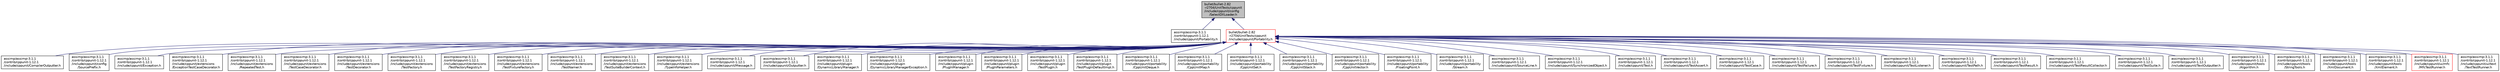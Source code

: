 digraph "bullet/bullet-2.82-r2704/UnitTests/cppunit/include/cppunit/config/SelectDllLoader.h"
{
  edge [fontname="Helvetica",fontsize="10",labelfontname="Helvetica",labelfontsize="10"];
  node [fontname="Helvetica",fontsize="10",shape=record];
  Node1 [label="bullet/bullet-2.82\l-r2704/UnitTests/cppunit\l/include/cppunit/config\l/SelectDllLoader.h",height=0.2,width=0.4,color="black", fillcolor="grey75", style="filled", fontcolor="black"];
  Node1 -> Node2 [dir="back",color="midnightblue",fontsize="10",style="solid",fontname="Helvetica"];
  Node2 [label="assimp/assimp-3.1.1\l/contrib/cppunit-1.12.1\l/include/cppunit/Portability.h",height=0.2,width=0.4,color="black", fillcolor="white", style="filled",URL="$assimp_2assimp-3_81_81_2contrib_2cppunit-1_812_81_2include_2cppunit_2_portability_8h_source.html"];
  Node1 -> Node3 [dir="back",color="midnightblue",fontsize="10",style="solid",fontname="Helvetica"];
  Node3 [label="bullet/bullet-2.82\l-r2704/UnitTests/cppunit\l/include/cppunit/Portability.h",height=0.2,width=0.4,color="red", fillcolor="white", style="filled",URL="$bullet_2bullet-2_882-r2704_2_unit_tests_2cppunit_2include_2cppunit_2_portability_8h_source.html"];
  Node3 -> Node4 [dir="back",color="midnightblue",fontsize="10",style="solid",fontname="Helvetica"];
  Node4 [label="assimp/assimp-3.1.1\l/contrib/cppunit-1.12.1\l/include/cppunit/CompilerOutputter.h",height=0.2,width=0.4,color="black", fillcolor="white", style="filled",URL="$assimp_2assimp-3_81_81_2contrib_2cppunit-1_812_81_2include_2cppunit_2_compiler_outputter_8h_source.html"];
  Node3 -> Node5 [dir="back",color="midnightblue",fontsize="10",style="solid",fontname="Helvetica"];
  Node5 [label="assimp/assimp-3.1.1\l/contrib/cppunit-1.12.1\l/include/cppunit/config\l/SourcePrefix.h",height=0.2,width=0.4,color="black", fillcolor="white", style="filled",URL="$assimp_2assimp-3_81_81_2contrib_2cppunit-1_812_81_2include_2cppunit_2config_2_source_prefix_8h_source.html"];
  Node3 -> Node6 [dir="back",color="midnightblue",fontsize="10",style="solid",fontname="Helvetica"];
  Node6 [label="assimp/assimp-3.1.1\l/contrib/cppunit-1.12.1\l/include/cppunit/Exception.h",height=0.2,width=0.4,color="black", fillcolor="white", style="filled",URL="$assimp_2assimp-3_81_81_2contrib_2cppunit-1_812_81_2include_2cppunit_2_exception_8h_source.html"];
  Node3 -> Node7 [dir="back",color="midnightblue",fontsize="10",style="solid",fontname="Helvetica"];
  Node7 [label="assimp/assimp-3.1.1\l/contrib/cppunit-1.12.1\l/include/cppunit/extensions\l/ExceptionTestCaseDecorator.h",height=0.2,width=0.4,color="black", fillcolor="white", style="filled",URL="$assimp_2assimp-3_81_81_2contrib_2cppunit-1_812_81_2include_2cppunit_2extensions_2_exception_test_case_decorator_8h_source.html"];
  Node3 -> Node8 [dir="back",color="midnightblue",fontsize="10",style="solid",fontname="Helvetica"];
  Node8 [label="assimp/assimp-3.1.1\l/contrib/cppunit-1.12.1\l/include/cppunit/extensions\l/RepeatedTest.h",height=0.2,width=0.4,color="black", fillcolor="white", style="filled",URL="$assimp_2assimp-3_81_81_2contrib_2cppunit-1_812_81_2include_2cppunit_2extensions_2_repeated_test_8h_source.html"];
  Node3 -> Node9 [dir="back",color="midnightblue",fontsize="10",style="solid",fontname="Helvetica"];
  Node9 [label="assimp/assimp-3.1.1\l/contrib/cppunit-1.12.1\l/include/cppunit/extensions\l/TestCaseDecorator.h",height=0.2,width=0.4,color="black", fillcolor="white", style="filled",URL="$assimp_2assimp-3_81_81_2contrib_2cppunit-1_812_81_2include_2cppunit_2extensions_2_test_case_decorator_8h_source.html"];
  Node3 -> Node10 [dir="back",color="midnightblue",fontsize="10",style="solid",fontname="Helvetica"];
  Node10 [label="assimp/assimp-3.1.1\l/contrib/cppunit-1.12.1\l/include/cppunit/extensions\l/TestDecorator.h",height=0.2,width=0.4,color="black", fillcolor="white", style="filled",URL="$assimp_2assimp-3_81_81_2contrib_2cppunit-1_812_81_2include_2cppunit_2extensions_2_test_decorator_8h_source.html"];
  Node3 -> Node11 [dir="back",color="midnightblue",fontsize="10",style="solid",fontname="Helvetica"];
  Node11 [label="assimp/assimp-3.1.1\l/contrib/cppunit-1.12.1\l/include/cppunit/extensions\l/TestFactory.h",height=0.2,width=0.4,color="black", fillcolor="white", style="filled",URL="$assimp_2assimp-3_81_81_2contrib_2cppunit-1_812_81_2include_2cppunit_2extensions_2_test_factory_8h_source.html"];
  Node3 -> Node12 [dir="back",color="midnightblue",fontsize="10",style="solid",fontname="Helvetica"];
  Node12 [label="assimp/assimp-3.1.1\l/contrib/cppunit-1.12.1\l/include/cppunit/extensions\l/TestFactoryRegistry.h",height=0.2,width=0.4,color="black", fillcolor="white", style="filled",URL="$assimp_2assimp-3_81_81_2contrib_2cppunit-1_812_81_2include_2cppunit_2extensions_2_test_factory_registry_8h_source.html"];
  Node3 -> Node13 [dir="back",color="midnightblue",fontsize="10",style="solid",fontname="Helvetica"];
  Node13 [label="assimp/assimp-3.1.1\l/contrib/cppunit-1.12.1\l/include/cppunit/extensions\l/TestFixtureFactory.h",height=0.2,width=0.4,color="black", fillcolor="white", style="filled",URL="$assimp_2assimp-3_81_81_2contrib_2cppunit-1_812_81_2include_2cppunit_2extensions_2_test_fixture_factory_8h_source.html"];
  Node3 -> Node14 [dir="back",color="midnightblue",fontsize="10",style="solid",fontname="Helvetica"];
  Node14 [label="assimp/assimp-3.1.1\l/contrib/cppunit-1.12.1\l/include/cppunit/extensions\l/TestNamer.h",height=0.2,width=0.4,color="black", fillcolor="white", style="filled",URL="$assimp_2assimp-3_81_81_2contrib_2cppunit-1_812_81_2include_2cppunit_2extensions_2_test_namer_8h_source.html"];
  Node3 -> Node15 [dir="back",color="midnightblue",fontsize="10",style="solid",fontname="Helvetica"];
  Node15 [label="assimp/assimp-3.1.1\l/contrib/cppunit-1.12.1\l/include/cppunit/extensions\l/TestSuiteBuilderContext.h",height=0.2,width=0.4,color="black", fillcolor="white", style="filled",URL="$assimp_2assimp-3_81_81_2contrib_2cppunit-1_812_81_2include_2cppunit_2extensions_2_test_suite_builder_context_8h_source.html"];
  Node3 -> Node16 [dir="back",color="midnightblue",fontsize="10",style="solid",fontname="Helvetica"];
  Node16 [label="assimp/assimp-3.1.1\l/contrib/cppunit-1.12.1\l/include/cppunit/extensions\l/TypeInfoHelper.h",height=0.2,width=0.4,color="black", fillcolor="white", style="filled",URL="$assimp_2assimp-3_81_81_2contrib_2cppunit-1_812_81_2include_2cppunit_2extensions_2_type_info_helper_8h_source.html"];
  Node3 -> Node17 [dir="back",color="midnightblue",fontsize="10",style="solid",fontname="Helvetica"];
  Node17 [label="assimp/assimp-3.1.1\l/contrib/cppunit-1.12.1\l/include/cppunit/Message.h",height=0.2,width=0.4,color="black", fillcolor="white", style="filled",URL="$assimp_2assimp-3_81_81_2contrib_2cppunit-1_812_81_2include_2cppunit_2_message_8h_source.html"];
  Node3 -> Node18 [dir="back",color="midnightblue",fontsize="10",style="solid",fontname="Helvetica"];
  Node18 [label="assimp/assimp-3.1.1\l/contrib/cppunit-1.12.1\l/include/cppunit/Outputter.h",height=0.2,width=0.4,color="black", fillcolor="white", style="filled",URL="$assimp_2assimp-3_81_81_2contrib_2cppunit-1_812_81_2include_2cppunit_2_outputter_8h_source.html"];
  Node3 -> Node19 [dir="back",color="midnightblue",fontsize="10",style="solid",fontname="Helvetica"];
  Node19 [label="assimp/assimp-3.1.1\l/contrib/cppunit-1.12.1\l/include/cppunit/plugin\l/DynamicLibraryManager.h",height=0.2,width=0.4,color="black", fillcolor="white", style="filled",URL="$assimp_2assimp-3_81_81_2contrib_2cppunit-1_812_81_2include_2cppunit_2plugin_2_dynamic_library_manager_8h_source.html"];
  Node3 -> Node20 [dir="back",color="midnightblue",fontsize="10",style="solid",fontname="Helvetica"];
  Node20 [label="assimp/assimp-3.1.1\l/contrib/cppunit-1.12.1\l/include/cppunit/plugin\l/DynamicLibraryManagerException.h",height=0.2,width=0.4,color="black", fillcolor="white", style="filled",URL="$assimp_2assimp-3_81_81_2contrib_2cppunit-1_812_81_2include_2cppunit_2plugin_2_dynamic_library_manager_exception_8h_source.html"];
  Node3 -> Node21 [dir="back",color="midnightblue",fontsize="10",style="solid",fontname="Helvetica"];
  Node21 [label="assimp/assimp-3.1.1\l/contrib/cppunit-1.12.1\l/include/cppunit/plugin\l/PlugInManager.h",height=0.2,width=0.4,color="black", fillcolor="white", style="filled",URL="$assimp_2assimp-3_81_81_2contrib_2cppunit-1_812_81_2include_2cppunit_2plugin_2_plug_in_manager_8h_source.html"];
  Node3 -> Node22 [dir="back",color="midnightblue",fontsize="10",style="solid",fontname="Helvetica"];
  Node22 [label="assimp/assimp-3.1.1\l/contrib/cppunit-1.12.1\l/include/cppunit/plugin\l/PlugInParameters.h",height=0.2,width=0.4,color="black", fillcolor="white", style="filled",URL="$assimp_2assimp-3_81_81_2contrib_2cppunit-1_812_81_2include_2cppunit_2plugin_2_plug_in_parameters_8h_source.html"];
  Node3 -> Node23 [dir="back",color="midnightblue",fontsize="10",style="solid",fontname="Helvetica"];
  Node23 [label="assimp/assimp-3.1.1\l/contrib/cppunit-1.12.1\l/include/cppunit/plugin\l/TestPlugIn.h",height=0.2,width=0.4,color="black", fillcolor="white", style="filled",URL="$assimp_2assimp-3_81_81_2contrib_2cppunit-1_812_81_2include_2cppunit_2plugin_2_test_plug_in_8h.html"];
  Node3 -> Node24 [dir="back",color="midnightblue",fontsize="10",style="solid",fontname="Helvetica"];
  Node24 [label="assimp/assimp-3.1.1\l/contrib/cppunit-1.12.1\l/include/cppunit/plugin\l/TestPlugInDefaultImpl.h",height=0.2,width=0.4,color="black", fillcolor="white", style="filled",URL="$assimp_2assimp-3_81_81_2contrib_2cppunit-1_812_81_2include_2cppunit_2plugin_2_test_plug_in_default_impl_8h_source.html"];
  Node3 -> Node25 [dir="back",color="midnightblue",fontsize="10",style="solid",fontname="Helvetica"];
  Node25 [label="assimp/assimp-3.1.1\l/contrib/cppunit-1.12.1\l/include/cppunit/portability\l/CppUnitDeque.h",height=0.2,width=0.4,color="black", fillcolor="white", style="filled",URL="$assimp_2assimp-3_81_81_2contrib_2cppunit-1_812_81_2include_2cppunit_2portability_2_cpp_unit_deque_8h_source.html"];
  Node3 -> Node26 [dir="back",color="midnightblue",fontsize="10",style="solid",fontname="Helvetica"];
  Node26 [label="assimp/assimp-3.1.1\l/contrib/cppunit-1.12.1\l/include/cppunit/portability\l/CppUnitMap.h",height=0.2,width=0.4,color="black", fillcolor="white", style="filled",URL="$assimp_2assimp-3_81_81_2contrib_2cppunit-1_812_81_2include_2cppunit_2portability_2_cpp_unit_map_8h_source.html"];
  Node3 -> Node27 [dir="back",color="midnightblue",fontsize="10",style="solid",fontname="Helvetica"];
  Node27 [label="assimp/assimp-3.1.1\l/contrib/cppunit-1.12.1\l/include/cppunit/portability\l/CppUnitSet.h",height=0.2,width=0.4,color="black", fillcolor="white", style="filled",URL="$assimp_2assimp-3_81_81_2contrib_2cppunit-1_812_81_2include_2cppunit_2portability_2_cpp_unit_set_8h_source.html"];
  Node3 -> Node28 [dir="back",color="midnightblue",fontsize="10",style="solid",fontname="Helvetica"];
  Node28 [label="assimp/assimp-3.1.1\l/contrib/cppunit-1.12.1\l/include/cppunit/portability\l/CppUnitStack.h",height=0.2,width=0.4,color="black", fillcolor="white", style="filled",URL="$assimp_2assimp-3_81_81_2contrib_2cppunit-1_812_81_2include_2cppunit_2portability_2_cpp_unit_stack_8h_source.html"];
  Node3 -> Node29 [dir="back",color="midnightblue",fontsize="10",style="solid",fontname="Helvetica"];
  Node29 [label="assimp/assimp-3.1.1\l/contrib/cppunit-1.12.1\l/include/cppunit/portability\l/CppUnitVector.h",height=0.2,width=0.4,color="black", fillcolor="white", style="filled",URL="$assimp_2assimp-3_81_81_2contrib_2cppunit-1_812_81_2include_2cppunit_2portability_2_cpp_unit_vector_8h_source.html"];
  Node3 -> Node30 [dir="back",color="midnightblue",fontsize="10",style="solid",fontname="Helvetica"];
  Node30 [label="assimp/assimp-3.1.1\l/contrib/cppunit-1.12.1\l/include/cppunit/portability\l/FloatingPoint.h",height=0.2,width=0.4,color="black", fillcolor="white", style="filled",URL="$assimp_2assimp-3_81_81_2contrib_2cppunit-1_812_81_2include_2cppunit_2portability_2_floating_point_8h_source.html"];
  Node3 -> Node31 [dir="back",color="midnightblue",fontsize="10",style="solid",fontname="Helvetica"];
  Node31 [label="assimp/assimp-3.1.1\l/contrib/cppunit-1.12.1\l/include/cppunit/portability\l/Stream.h",height=0.2,width=0.4,color="black", fillcolor="white", style="filled",URL="$assimp_2assimp-3_81_81_2contrib_2cppunit-1_812_81_2include_2cppunit_2portability_2_stream_8h_source.html"];
  Node3 -> Node32 [dir="back",color="midnightblue",fontsize="10",style="solid",fontname="Helvetica"];
  Node32 [label="assimp/assimp-3.1.1\l/contrib/cppunit-1.12.1\l/include/cppunit/SourceLine.h",height=0.2,width=0.4,color="black", fillcolor="white", style="filled",URL="$assimp_2assimp-3_81_81_2contrib_2cppunit-1_812_81_2include_2cppunit_2_source_line_8h_source.html"];
  Node3 -> Node33 [dir="back",color="midnightblue",fontsize="10",style="solid",fontname="Helvetica"];
  Node33 [label="assimp/assimp-3.1.1\l/contrib/cppunit-1.12.1\l/include/cppunit/SynchronizedObject.h",height=0.2,width=0.4,color="black", fillcolor="white", style="filled",URL="$assimp_2assimp-3_81_81_2contrib_2cppunit-1_812_81_2include_2cppunit_2_synchronized_object_8h_source.html"];
  Node3 -> Node34 [dir="back",color="midnightblue",fontsize="10",style="solid",fontname="Helvetica"];
  Node34 [label="assimp/assimp-3.1.1\l/contrib/cppunit-1.12.1\l/include/cppunit/Test.h",height=0.2,width=0.4,color="black", fillcolor="white", style="filled",URL="$assimp_2assimp-3_81_81_2contrib_2cppunit-1_812_81_2include_2cppunit_2_test_8h_source.html"];
  Node3 -> Node35 [dir="back",color="midnightblue",fontsize="10",style="solid",fontname="Helvetica"];
  Node35 [label="assimp/assimp-3.1.1\l/contrib/cppunit-1.12.1\l/include/cppunit/TestAssert.h",height=0.2,width=0.4,color="black", fillcolor="white", style="filled",URL="$assimp_2assimp-3_81_81_2contrib_2cppunit-1_812_81_2include_2cppunit_2_test_assert_8h_source.html"];
  Node3 -> Node36 [dir="back",color="midnightblue",fontsize="10",style="solid",fontname="Helvetica"];
  Node36 [label="assimp/assimp-3.1.1\l/contrib/cppunit-1.12.1\l/include/cppunit/TestCase.h",height=0.2,width=0.4,color="black", fillcolor="white", style="filled",URL="$assimp_2assimp-3_81_81_2contrib_2cppunit-1_812_81_2include_2cppunit_2_test_case_8h_source.html"];
  Node3 -> Node37 [dir="back",color="midnightblue",fontsize="10",style="solid",fontname="Helvetica"];
  Node37 [label="assimp/assimp-3.1.1\l/contrib/cppunit-1.12.1\l/include/cppunit/TestFailure.h",height=0.2,width=0.4,color="black", fillcolor="white", style="filled",URL="$assimp_2assimp-3_81_81_2contrib_2cppunit-1_812_81_2include_2cppunit_2_test_failure_8h_source.html"];
  Node3 -> Node38 [dir="back",color="midnightblue",fontsize="10",style="solid",fontname="Helvetica"];
  Node38 [label="assimp/assimp-3.1.1\l/contrib/cppunit-1.12.1\l/include/cppunit/TestFixture.h",height=0.2,width=0.4,color="black", fillcolor="white", style="filled",URL="$assimp_2assimp-3_81_81_2contrib_2cppunit-1_812_81_2include_2cppunit_2_test_fixture_8h_source.html"];
  Node3 -> Node39 [dir="back",color="midnightblue",fontsize="10",style="solid",fontname="Helvetica"];
  Node39 [label="assimp/assimp-3.1.1\l/contrib/cppunit-1.12.1\l/include/cppunit/TestListener.h",height=0.2,width=0.4,color="black", fillcolor="white", style="filled",URL="$assimp_2assimp-3_81_81_2contrib_2cppunit-1_812_81_2include_2cppunit_2_test_listener_8h_source.html"];
  Node3 -> Node40 [dir="back",color="midnightblue",fontsize="10",style="solid",fontname="Helvetica"];
  Node40 [label="assimp/assimp-3.1.1\l/contrib/cppunit-1.12.1\l/include/cppunit/TestPath.h",height=0.2,width=0.4,color="black", fillcolor="white", style="filled",URL="$assimp_2assimp-3_81_81_2contrib_2cppunit-1_812_81_2include_2cppunit_2_test_path_8h_source.html"];
  Node3 -> Node41 [dir="back",color="midnightblue",fontsize="10",style="solid",fontname="Helvetica"];
  Node41 [label="assimp/assimp-3.1.1\l/contrib/cppunit-1.12.1\l/include/cppunit/TestResult.h",height=0.2,width=0.4,color="black", fillcolor="white", style="filled",URL="$assimp_2assimp-3_81_81_2contrib_2cppunit-1_812_81_2include_2cppunit_2_test_result_8h_source.html"];
  Node3 -> Node42 [dir="back",color="midnightblue",fontsize="10",style="solid",fontname="Helvetica"];
  Node42 [label="assimp/assimp-3.1.1\l/contrib/cppunit-1.12.1\l/include/cppunit/TestResultCollector.h",height=0.2,width=0.4,color="black", fillcolor="white", style="filled",URL="$assimp_2assimp-3_81_81_2contrib_2cppunit-1_812_81_2include_2cppunit_2_test_result_collector_8h_source.html"];
  Node3 -> Node43 [dir="back",color="midnightblue",fontsize="10",style="solid",fontname="Helvetica"];
  Node43 [label="assimp/assimp-3.1.1\l/contrib/cppunit-1.12.1\l/include/cppunit/TestSuite.h",height=0.2,width=0.4,color="black", fillcolor="white", style="filled",URL="$assimp_2assimp-3_81_81_2contrib_2cppunit-1_812_81_2include_2cppunit_2_test_suite_8h_source.html"];
  Node3 -> Node44 [dir="back",color="midnightblue",fontsize="10",style="solid",fontname="Helvetica"];
  Node44 [label="assimp/assimp-3.1.1\l/contrib/cppunit-1.12.1\l/include/cppunit/TextOutputter.h",height=0.2,width=0.4,color="black", fillcolor="white", style="filled",URL="$assimp_2assimp-3_81_81_2contrib_2cppunit-1_812_81_2include_2cppunit_2_text_outputter_8h_source.html"];
  Node3 -> Node45 [dir="back",color="midnightblue",fontsize="10",style="solid",fontname="Helvetica"];
  Node45 [label="assimp/assimp-3.1.1\l/contrib/cppunit-1.12.1\l/include/cppunit/tools\l/Algorithm.h",height=0.2,width=0.4,color="black", fillcolor="white", style="filled",URL="$assimp_2assimp-3_81_81_2contrib_2cppunit-1_812_81_2include_2cppunit_2tools_2_algorithm_8h_source.html"];
  Node3 -> Node46 [dir="back",color="midnightblue",fontsize="10",style="solid",fontname="Helvetica"];
  Node46 [label="assimp/assimp-3.1.1\l/contrib/cppunit-1.12.1\l/include/cppunit/tools\l/StringTools.h",height=0.2,width=0.4,color="black", fillcolor="white", style="filled",URL="$assimp_2assimp-3_81_81_2contrib_2cppunit-1_812_81_2include_2cppunit_2tools_2_string_tools_8h_source.html"];
  Node3 -> Node47 [dir="back",color="midnightblue",fontsize="10",style="solid",fontname="Helvetica"];
  Node47 [label="assimp/assimp-3.1.1\l/contrib/cppunit-1.12.1\l/include/cppunit/tools\l/XmlDocument.h",height=0.2,width=0.4,color="black", fillcolor="white", style="filled",URL="$assimp_2assimp-3_81_81_2contrib_2cppunit-1_812_81_2include_2cppunit_2tools_2_xml_document_8h_source.html"];
  Node3 -> Node48 [dir="back",color="midnightblue",fontsize="10",style="solid",fontname="Helvetica"];
  Node48 [label="assimp/assimp-3.1.1\l/contrib/cppunit-1.12.1\l/include/cppunit/tools\l/XmlElement.h",height=0.2,width=0.4,color="black", fillcolor="white", style="filled",URL="$assimp_2assimp-3_81_81_2contrib_2cppunit-1_812_81_2include_2cppunit_2tools_2_xml_element_8h_source.html"];
  Node3 -> Node49 [dir="back",color="midnightblue",fontsize="10",style="solid",fontname="Helvetica"];
  Node49 [label="assimp/assimp-3.1.1\l/contrib/cppunit-1.12.1\l/include/cppunit/ui/mfc\l/MfcTestRunner.h",height=0.2,width=0.4,color="red", fillcolor="white", style="filled",URL="$_mfc_test_runner_8h_source.html"];
  Node3 -> Node50 [dir="back",color="midnightblue",fontsize="10",style="solid",fontname="Helvetica"];
  Node50 [label="assimp/assimp-3.1.1\l/contrib/cppunit-1.12.1\l/include/cppunit/ui/text\l/TextTestRunner.h",height=0.2,width=0.4,color="black", fillcolor="white", style="filled",URL="$assimp_2assimp-3_81_81_2contrib_2cppunit-1_812_81_2include_2cppunit_2ui_2text_2_text_test_runner_8h_source.html"];
}
